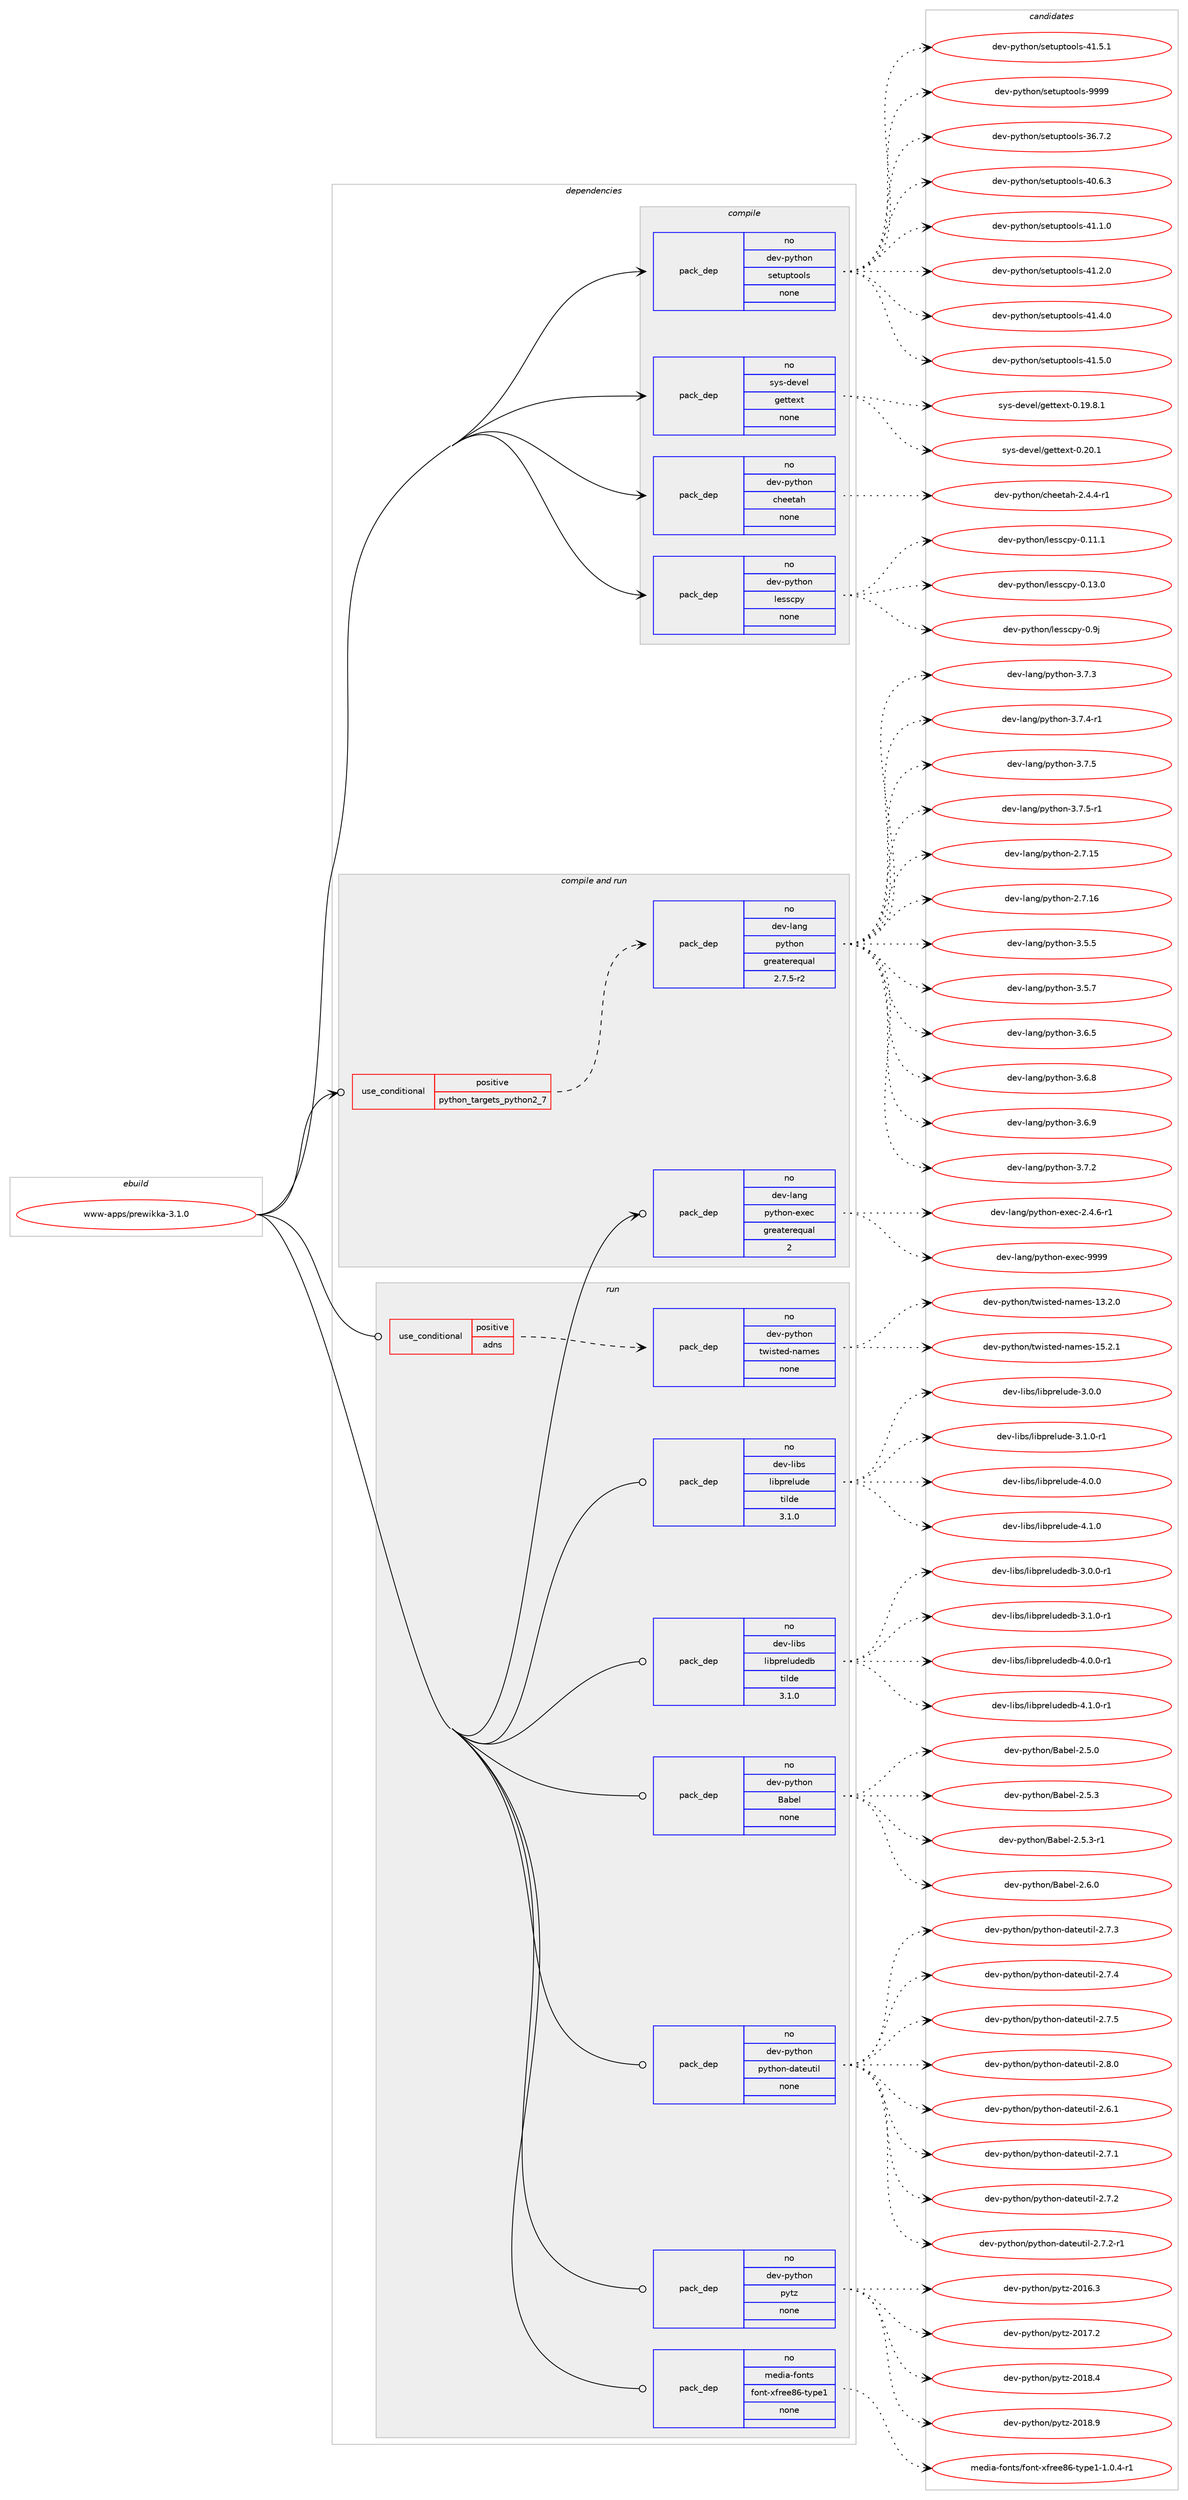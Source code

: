 digraph prolog {

# *************
# Graph options
# *************

newrank=true;
concentrate=true;
compound=true;
graph [rankdir=LR,fontname=Helvetica,fontsize=10,ranksep=1.5];#, ranksep=2.5, nodesep=0.2];
edge  [arrowhead=vee];
node  [fontname=Helvetica,fontsize=10];

# **********
# The ebuild
# **********

subgraph cluster_leftcol {
color=gray;
rank=same;
label=<<i>ebuild</i>>;
id [label="www-apps/prewikka-3.1.0", color=red, width=4, href="../www-apps/prewikka-3.1.0.svg"];
}

# ****************
# The dependencies
# ****************

subgraph cluster_midcol {
color=gray;
label=<<i>dependencies</i>>;
subgraph cluster_compile {
fillcolor="#eeeeee";
style=filled;
label=<<i>compile</i>>;
subgraph pack672393 {
dependency905837 [label=<<TABLE BORDER="0" CELLBORDER="1" CELLSPACING="0" CELLPADDING="4" WIDTH="220"><TR><TD ROWSPAN="6" CELLPADDING="30">pack_dep</TD></TR><TR><TD WIDTH="110">no</TD></TR><TR><TD>dev-python</TD></TR><TR><TD>cheetah</TD></TR><TR><TD>none</TD></TR><TR><TD></TD></TR></TABLE>>, shape=none, color=blue];
}
id:e -> dependency905837:w [weight=20,style="solid",arrowhead="vee"];
subgraph pack672394 {
dependency905838 [label=<<TABLE BORDER="0" CELLBORDER="1" CELLSPACING="0" CELLPADDING="4" WIDTH="220"><TR><TD ROWSPAN="6" CELLPADDING="30">pack_dep</TD></TR><TR><TD WIDTH="110">no</TD></TR><TR><TD>dev-python</TD></TR><TR><TD>lesscpy</TD></TR><TR><TD>none</TD></TR><TR><TD></TD></TR></TABLE>>, shape=none, color=blue];
}
id:e -> dependency905838:w [weight=20,style="solid",arrowhead="vee"];
subgraph pack672395 {
dependency905839 [label=<<TABLE BORDER="0" CELLBORDER="1" CELLSPACING="0" CELLPADDING="4" WIDTH="220"><TR><TD ROWSPAN="6" CELLPADDING="30">pack_dep</TD></TR><TR><TD WIDTH="110">no</TD></TR><TR><TD>dev-python</TD></TR><TR><TD>setuptools</TD></TR><TR><TD>none</TD></TR><TR><TD></TD></TR></TABLE>>, shape=none, color=blue];
}
id:e -> dependency905839:w [weight=20,style="solid",arrowhead="vee"];
subgraph pack672396 {
dependency905840 [label=<<TABLE BORDER="0" CELLBORDER="1" CELLSPACING="0" CELLPADDING="4" WIDTH="220"><TR><TD ROWSPAN="6" CELLPADDING="30">pack_dep</TD></TR><TR><TD WIDTH="110">no</TD></TR><TR><TD>sys-devel</TD></TR><TR><TD>gettext</TD></TR><TR><TD>none</TD></TR><TR><TD></TD></TR></TABLE>>, shape=none, color=blue];
}
id:e -> dependency905840:w [weight=20,style="solid",arrowhead="vee"];
}
subgraph cluster_compileandrun {
fillcolor="#eeeeee";
style=filled;
label=<<i>compile and run</i>>;
subgraph cond217144 {
dependency905841 [label=<<TABLE BORDER="0" CELLBORDER="1" CELLSPACING="0" CELLPADDING="4"><TR><TD ROWSPAN="3" CELLPADDING="10">use_conditional</TD></TR><TR><TD>positive</TD></TR><TR><TD>python_targets_python2_7</TD></TR></TABLE>>, shape=none, color=red];
subgraph pack672397 {
dependency905842 [label=<<TABLE BORDER="0" CELLBORDER="1" CELLSPACING="0" CELLPADDING="4" WIDTH="220"><TR><TD ROWSPAN="6" CELLPADDING="30">pack_dep</TD></TR><TR><TD WIDTH="110">no</TD></TR><TR><TD>dev-lang</TD></TR><TR><TD>python</TD></TR><TR><TD>greaterequal</TD></TR><TR><TD>2.7.5-r2</TD></TR></TABLE>>, shape=none, color=blue];
}
dependency905841:e -> dependency905842:w [weight=20,style="dashed",arrowhead="vee"];
}
id:e -> dependency905841:w [weight=20,style="solid",arrowhead="odotvee"];
subgraph pack672398 {
dependency905843 [label=<<TABLE BORDER="0" CELLBORDER="1" CELLSPACING="0" CELLPADDING="4" WIDTH="220"><TR><TD ROWSPAN="6" CELLPADDING="30">pack_dep</TD></TR><TR><TD WIDTH="110">no</TD></TR><TR><TD>dev-lang</TD></TR><TR><TD>python-exec</TD></TR><TR><TD>greaterequal</TD></TR><TR><TD>2</TD></TR></TABLE>>, shape=none, color=blue];
}
id:e -> dependency905843:w [weight=20,style="solid",arrowhead="odotvee"];
}
subgraph cluster_run {
fillcolor="#eeeeee";
style=filled;
label=<<i>run</i>>;
subgraph cond217145 {
dependency905844 [label=<<TABLE BORDER="0" CELLBORDER="1" CELLSPACING="0" CELLPADDING="4"><TR><TD ROWSPAN="3" CELLPADDING="10">use_conditional</TD></TR><TR><TD>positive</TD></TR><TR><TD>adns</TD></TR></TABLE>>, shape=none, color=red];
subgraph pack672399 {
dependency905845 [label=<<TABLE BORDER="0" CELLBORDER="1" CELLSPACING="0" CELLPADDING="4" WIDTH="220"><TR><TD ROWSPAN="6" CELLPADDING="30">pack_dep</TD></TR><TR><TD WIDTH="110">no</TD></TR><TR><TD>dev-python</TD></TR><TR><TD>twisted-names</TD></TR><TR><TD>none</TD></TR><TR><TD></TD></TR></TABLE>>, shape=none, color=blue];
}
dependency905844:e -> dependency905845:w [weight=20,style="dashed",arrowhead="vee"];
}
id:e -> dependency905844:w [weight=20,style="solid",arrowhead="odot"];
subgraph pack672400 {
dependency905846 [label=<<TABLE BORDER="0" CELLBORDER="1" CELLSPACING="0" CELLPADDING="4" WIDTH="220"><TR><TD ROWSPAN="6" CELLPADDING="30">pack_dep</TD></TR><TR><TD WIDTH="110">no</TD></TR><TR><TD>dev-libs</TD></TR><TR><TD>libprelude</TD></TR><TR><TD>tilde</TD></TR><TR><TD>3.1.0</TD></TR></TABLE>>, shape=none, color=blue];
}
id:e -> dependency905846:w [weight=20,style="solid",arrowhead="odot"];
subgraph pack672401 {
dependency905847 [label=<<TABLE BORDER="0" CELLBORDER="1" CELLSPACING="0" CELLPADDING="4" WIDTH="220"><TR><TD ROWSPAN="6" CELLPADDING="30">pack_dep</TD></TR><TR><TD WIDTH="110">no</TD></TR><TR><TD>dev-libs</TD></TR><TR><TD>libpreludedb</TD></TR><TR><TD>tilde</TD></TR><TR><TD>3.1.0</TD></TR></TABLE>>, shape=none, color=blue];
}
id:e -> dependency905847:w [weight=20,style="solid",arrowhead="odot"];
subgraph pack672402 {
dependency905848 [label=<<TABLE BORDER="0" CELLBORDER="1" CELLSPACING="0" CELLPADDING="4" WIDTH="220"><TR><TD ROWSPAN="6" CELLPADDING="30">pack_dep</TD></TR><TR><TD WIDTH="110">no</TD></TR><TR><TD>dev-python</TD></TR><TR><TD>Babel</TD></TR><TR><TD>none</TD></TR><TR><TD></TD></TR></TABLE>>, shape=none, color=blue];
}
id:e -> dependency905848:w [weight=20,style="solid",arrowhead="odot"];
subgraph pack672403 {
dependency905849 [label=<<TABLE BORDER="0" CELLBORDER="1" CELLSPACING="0" CELLPADDING="4" WIDTH="220"><TR><TD ROWSPAN="6" CELLPADDING="30">pack_dep</TD></TR><TR><TD WIDTH="110">no</TD></TR><TR><TD>dev-python</TD></TR><TR><TD>python-dateutil</TD></TR><TR><TD>none</TD></TR><TR><TD></TD></TR></TABLE>>, shape=none, color=blue];
}
id:e -> dependency905849:w [weight=20,style="solid",arrowhead="odot"];
subgraph pack672404 {
dependency905850 [label=<<TABLE BORDER="0" CELLBORDER="1" CELLSPACING="0" CELLPADDING="4" WIDTH="220"><TR><TD ROWSPAN="6" CELLPADDING="30">pack_dep</TD></TR><TR><TD WIDTH="110">no</TD></TR><TR><TD>dev-python</TD></TR><TR><TD>pytz</TD></TR><TR><TD>none</TD></TR><TR><TD></TD></TR></TABLE>>, shape=none, color=blue];
}
id:e -> dependency905850:w [weight=20,style="solid",arrowhead="odot"];
subgraph pack672405 {
dependency905851 [label=<<TABLE BORDER="0" CELLBORDER="1" CELLSPACING="0" CELLPADDING="4" WIDTH="220"><TR><TD ROWSPAN="6" CELLPADDING="30">pack_dep</TD></TR><TR><TD WIDTH="110">no</TD></TR><TR><TD>media-fonts</TD></TR><TR><TD>font-xfree86-type1</TD></TR><TR><TD>none</TD></TR><TR><TD></TD></TR></TABLE>>, shape=none, color=blue];
}
id:e -> dependency905851:w [weight=20,style="solid",arrowhead="odot"];
}
}

# **************
# The candidates
# **************

subgraph cluster_choices {
rank=same;
color=gray;
label=<<i>candidates</i>>;

subgraph choice672393 {
color=black;
nodesep=1;
choice100101118451121211161041111104799104101101116971044550465246524511449 [label="dev-python/cheetah-2.4.4-r1", color=red, width=4,href="../dev-python/cheetah-2.4.4-r1.svg"];
dependency905837:e -> choice100101118451121211161041111104799104101101116971044550465246524511449:w [style=dotted,weight="100"];
}
subgraph choice672394 {
color=black;
nodesep=1;
choice10010111845112121116104111110471081011151159911212145484649494649 [label="dev-python/lesscpy-0.11.1", color=red, width=4,href="../dev-python/lesscpy-0.11.1.svg"];
choice10010111845112121116104111110471081011151159911212145484649514648 [label="dev-python/lesscpy-0.13.0", color=red, width=4,href="../dev-python/lesscpy-0.13.0.svg"];
choice10010111845112121116104111110471081011151159911212145484657106 [label="dev-python/lesscpy-0.9j", color=red, width=4,href="../dev-python/lesscpy-0.9j.svg"];
dependency905838:e -> choice10010111845112121116104111110471081011151159911212145484649494649:w [style=dotted,weight="100"];
dependency905838:e -> choice10010111845112121116104111110471081011151159911212145484649514648:w [style=dotted,weight="100"];
dependency905838:e -> choice10010111845112121116104111110471081011151159911212145484657106:w [style=dotted,weight="100"];
}
subgraph choice672395 {
color=black;
nodesep=1;
choice100101118451121211161041111104711510111611711211611111110811545515446554650 [label="dev-python/setuptools-36.7.2", color=red, width=4,href="../dev-python/setuptools-36.7.2.svg"];
choice100101118451121211161041111104711510111611711211611111110811545524846544651 [label="dev-python/setuptools-40.6.3", color=red, width=4,href="../dev-python/setuptools-40.6.3.svg"];
choice100101118451121211161041111104711510111611711211611111110811545524946494648 [label="dev-python/setuptools-41.1.0", color=red, width=4,href="../dev-python/setuptools-41.1.0.svg"];
choice100101118451121211161041111104711510111611711211611111110811545524946504648 [label="dev-python/setuptools-41.2.0", color=red, width=4,href="../dev-python/setuptools-41.2.0.svg"];
choice100101118451121211161041111104711510111611711211611111110811545524946524648 [label="dev-python/setuptools-41.4.0", color=red, width=4,href="../dev-python/setuptools-41.4.0.svg"];
choice100101118451121211161041111104711510111611711211611111110811545524946534648 [label="dev-python/setuptools-41.5.0", color=red, width=4,href="../dev-python/setuptools-41.5.0.svg"];
choice100101118451121211161041111104711510111611711211611111110811545524946534649 [label="dev-python/setuptools-41.5.1", color=red, width=4,href="../dev-python/setuptools-41.5.1.svg"];
choice10010111845112121116104111110471151011161171121161111111081154557575757 [label="dev-python/setuptools-9999", color=red, width=4,href="../dev-python/setuptools-9999.svg"];
dependency905839:e -> choice100101118451121211161041111104711510111611711211611111110811545515446554650:w [style=dotted,weight="100"];
dependency905839:e -> choice100101118451121211161041111104711510111611711211611111110811545524846544651:w [style=dotted,weight="100"];
dependency905839:e -> choice100101118451121211161041111104711510111611711211611111110811545524946494648:w [style=dotted,weight="100"];
dependency905839:e -> choice100101118451121211161041111104711510111611711211611111110811545524946504648:w [style=dotted,weight="100"];
dependency905839:e -> choice100101118451121211161041111104711510111611711211611111110811545524946524648:w [style=dotted,weight="100"];
dependency905839:e -> choice100101118451121211161041111104711510111611711211611111110811545524946534648:w [style=dotted,weight="100"];
dependency905839:e -> choice100101118451121211161041111104711510111611711211611111110811545524946534649:w [style=dotted,weight="100"];
dependency905839:e -> choice10010111845112121116104111110471151011161171121161111111081154557575757:w [style=dotted,weight="100"];
}
subgraph choice672396 {
color=black;
nodesep=1;
choice1151211154510010111810110847103101116116101120116454846495746564649 [label="sys-devel/gettext-0.19.8.1", color=red, width=4,href="../sys-devel/gettext-0.19.8.1.svg"];
choice115121115451001011181011084710310111611610112011645484650484649 [label="sys-devel/gettext-0.20.1", color=red, width=4,href="../sys-devel/gettext-0.20.1.svg"];
dependency905840:e -> choice1151211154510010111810110847103101116116101120116454846495746564649:w [style=dotted,weight="100"];
dependency905840:e -> choice115121115451001011181011084710310111611610112011645484650484649:w [style=dotted,weight="100"];
}
subgraph choice672397 {
color=black;
nodesep=1;
choice10010111845108971101034711212111610411111045504655464953 [label="dev-lang/python-2.7.15", color=red, width=4,href="../dev-lang/python-2.7.15.svg"];
choice10010111845108971101034711212111610411111045504655464954 [label="dev-lang/python-2.7.16", color=red, width=4,href="../dev-lang/python-2.7.16.svg"];
choice100101118451089711010347112121116104111110455146534653 [label="dev-lang/python-3.5.5", color=red, width=4,href="../dev-lang/python-3.5.5.svg"];
choice100101118451089711010347112121116104111110455146534655 [label="dev-lang/python-3.5.7", color=red, width=4,href="../dev-lang/python-3.5.7.svg"];
choice100101118451089711010347112121116104111110455146544653 [label="dev-lang/python-3.6.5", color=red, width=4,href="../dev-lang/python-3.6.5.svg"];
choice100101118451089711010347112121116104111110455146544656 [label="dev-lang/python-3.6.8", color=red, width=4,href="../dev-lang/python-3.6.8.svg"];
choice100101118451089711010347112121116104111110455146544657 [label="dev-lang/python-3.6.9", color=red, width=4,href="../dev-lang/python-3.6.9.svg"];
choice100101118451089711010347112121116104111110455146554650 [label="dev-lang/python-3.7.2", color=red, width=4,href="../dev-lang/python-3.7.2.svg"];
choice100101118451089711010347112121116104111110455146554651 [label="dev-lang/python-3.7.3", color=red, width=4,href="../dev-lang/python-3.7.3.svg"];
choice1001011184510897110103471121211161041111104551465546524511449 [label="dev-lang/python-3.7.4-r1", color=red, width=4,href="../dev-lang/python-3.7.4-r1.svg"];
choice100101118451089711010347112121116104111110455146554653 [label="dev-lang/python-3.7.5", color=red, width=4,href="../dev-lang/python-3.7.5.svg"];
choice1001011184510897110103471121211161041111104551465546534511449 [label="dev-lang/python-3.7.5-r1", color=red, width=4,href="../dev-lang/python-3.7.5-r1.svg"];
dependency905842:e -> choice10010111845108971101034711212111610411111045504655464953:w [style=dotted,weight="100"];
dependency905842:e -> choice10010111845108971101034711212111610411111045504655464954:w [style=dotted,weight="100"];
dependency905842:e -> choice100101118451089711010347112121116104111110455146534653:w [style=dotted,weight="100"];
dependency905842:e -> choice100101118451089711010347112121116104111110455146534655:w [style=dotted,weight="100"];
dependency905842:e -> choice100101118451089711010347112121116104111110455146544653:w [style=dotted,weight="100"];
dependency905842:e -> choice100101118451089711010347112121116104111110455146544656:w [style=dotted,weight="100"];
dependency905842:e -> choice100101118451089711010347112121116104111110455146544657:w [style=dotted,weight="100"];
dependency905842:e -> choice100101118451089711010347112121116104111110455146554650:w [style=dotted,weight="100"];
dependency905842:e -> choice100101118451089711010347112121116104111110455146554651:w [style=dotted,weight="100"];
dependency905842:e -> choice1001011184510897110103471121211161041111104551465546524511449:w [style=dotted,weight="100"];
dependency905842:e -> choice100101118451089711010347112121116104111110455146554653:w [style=dotted,weight="100"];
dependency905842:e -> choice1001011184510897110103471121211161041111104551465546534511449:w [style=dotted,weight="100"];
}
subgraph choice672398 {
color=black;
nodesep=1;
choice10010111845108971101034711212111610411111045101120101994550465246544511449 [label="dev-lang/python-exec-2.4.6-r1", color=red, width=4,href="../dev-lang/python-exec-2.4.6-r1.svg"];
choice10010111845108971101034711212111610411111045101120101994557575757 [label="dev-lang/python-exec-9999", color=red, width=4,href="../dev-lang/python-exec-9999.svg"];
dependency905843:e -> choice10010111845108971101034711212111610411111045101120101994550465246544511449:w [style=dotted,weight="100"];
dependency905843:e -> choice10010111845108971101034711212111610411111045101120101994557575757:w [style=dotted,weight="100"];
}
subgraph choice672399 {
color=black;
nodesep=1;
choice1001011184511212111610411111047116119105115116101100451109710910111545495146504648 [label="dev-python/twisted-names-13.2.0", color=red, width=4,href="../dev-python/twisted-names-13.2.0.svg"];
choice1001011184511212111610411111047116119105115116101100451109710910111545495346504649 [label="dev-python/twisted-names-15.2.1", color=red, width=4,href="../dev-python/twisted-names-15.2.1.svg"];
dependency905845:e -> choice1001011184511212111610411111047116119105115116101100451109710910111545495146504648:w [style=dotted,weight="100"];
dependency905845:e -> choice1001011184511212111610411111047116119105115116101100451109710910111545495346504649:w [style=dotted,weight="100"];
}
subgraph choice672400 {
color=black;
nodesep=1;
choice10010111845108105981154710810598112114101108117100101455146484648 [label="dev-libs/libprelude-3.0.0", color=red, width=4,href="../dev-libs/libprelude-3.0.0.svg"];
choice100101118451081059811547108105981121141011081171001014551464946484511449 [label="dev-libs/libprelude-3.1.0-r1", color=red, width=4,href="../dev-libs/libprelude-3.1.0-r1.svg"];
choice10010111845108105981154710810598112114101108117100101455246484648 [label="dev-libs/libprelude-4.0.0", color=red, width=4,href="../dev-libs/libprelude-4.0.0.svg"];
choice10010111845108105981154710810598112114101108117100101455246494648 [label="dev-libs/libprelude-4.1.0", color=red, width=4,href="../dev-libs/libprelude-4.1.0.svg"];
dependency905846:e -> choice10010111845108105981154710810598112114101108117100101455146484648:w [style=dotted,weight="100"];
dependency905846:e -> choice100101118451081059811547108105981121141011081171001014551464946484511449:w [style=dotted,weight="100"];
dependency905846:e -> choice10010111845108105981154710810598112114101108117100101455246484648:w [style=dotted,weight="100"];
dependency905846:e -> choice10010111845108105981154710810598112114101108117100101455246494648:w [style=dotted,weight="100"];
}
subgraph choice672401 {
color=black;
nodesep=1;
choice10010111845108105981154710810598112114101108117100101100984551464846484511449 [label="dev-libs/libpreludedb-3.0.0-r1", color=red, width=4,href="../dev-libs/libpreludedb-3.0.0-r1.svg"];
choice10010111845108105981154710810598112114101108117100101100984551464946484511449 [label="dev-libs/libpreludedb-3.1.0-r1", color=red, width=4,href="../dev-libs/libpreludedb-3.1.0-r1.svg"];
choice10010111845108105981154710810598112114101108117100101100984552464846484511449 [label="dev-libs/libpreludedb-4.0.0-r1", color=red, width=4,href="../dev-libs/libpreludedb-4.0.0-r1.svg"];
choice10010111845108105981154710810598112114101108117100101100984552464946484511449 [label="dev-libs/libpreludedb-4.1.0-r1", color=red, width=4,href="../dev-libs/libpreludedb-4.1.0-r1.svg"];
dependency905847:e -> choice10010111845108105981154710810598112114101108117100101100984551464846484511449:w [style=dotted,weight="100"];
dependency905847:e -> choice10010111845108105981154710810598112114101108117100101100984551464946484511449:w [style=dotted,weight="100"];
dependency905847:e -> choice10010111845108105981154710810598112114101108117100101100984552464846484511449:w [style=dotted,weight="100"];
dependency905847:e -> choice10010111845108105981154710810598112114101108117100101100984552464946484511449:w [style=dotted,weight="100"];
}
subgraph choice672402 {
color=black;
nodesep=1;
choice1001011184511212111610411111047669798101108455046534648 [label="dev-python/Babel-2.5.0", color=red, width=4,href="../dev-python/Babel-2.5.0.svg"];
choice1001011184511212111610411111047669798101108455046534651 [label="dev-python/Babel-2.5.3", color=red, width=4,href="../dev-python/Babel-2.5.3.svg"];
choice10010111845112121116104111110476697981011084550465346514511449 [label="dev-python/Babel-2.5.3-r1", color=red, width=4,href="../dev-python/Babel-2.5.3-r1.svg"];
choice1001011184511212111610411111047669798101108455046544648 [label="dev-python/Babel-2.6.0", color=red, width=4,href="../dev-python/Babel-2.6.0.svg"];
dependency905848:e -> choice1001011184511212111610411111047669798101108455046534648:w [style=dotted,weight="100"];
dependency905848:e -> choice1001011184511212111610411111047669798101108455046534651:w [style=dotted,weight="100"];
dependency905848:e -> choice10010111845112121116104111110476697981011084550465346514511449:w [style=dotted,weight="100"];
dependency905848:e -> choice1001011184511212111610411111047669798101108455046544648:w [style=dotted,weight="100"];
}
subgraph choice672403 {
color=black;
nodesep=1;
choice10010111845112121116104111110471121211161041111104510097116101117116105108455046544649 [label="dev-python/python-dateutil-2.6.1", color=red, width=4,href="../dev-python/python-dateutil-2.6.1.svg"];
choice10010111845112121116104111110471121211161041111104510097116101117116105108455046554649 [label="dev-python/python-dateutil-2.7.1", color=red, width=4,href="../dev-python/python-dateutil-2.7.1.svg"];
choice10010111845112121116104111110471121211161041111104510097116101117116105108455046554650 [label="dev-python/python-dateutil-2.7.2", color=red, width=4,href="../dev-python/python-dateutil-2.7.2.svg"];
choice100101118451121211161041111104711212111610411111045100971161011171161051084550465546504511449 [label="dev-python/python-dateutil-2.7.2-r1", color=red, width=4,href="../dev-python/python-dateutil-2.7.2-r1.svg"];
choice10010111845112121116104111110471121211161041111104510097116101117116105108455046554651 [label="dev-python/python-dateutil-2.7.3", color=red, width=4,href="../dev-python/python-dateutil-2.7.3.svg"];
choice10010111845112121116104111110471121211161041111104510097116101117116105108455046554652 [label="dev-python/python-dateutil-2.7.4", color=red, width=4,href="../dev-python/python-dateutil-2.7.4.svg"];
choice10010111845112121116104111110471121211161041111104510097116101117116105108455046554653 [label="dev-python/python-dateutil-2.7.5", color=red, width=4,href="../dev-python/python-dateutil-2.7.5.svg"];
choice10010111845112121116104111110471121211161041111104510097116101117116105108455046564648 [label="dev-python/python-dateutil-2.8.0", color=red, width=4,href="../dev-python/python-dateutil-2.8.0.svg"];
dependency905849:e -> choice10010111845112121116104111110471121211161041111104510097116101117116105108455046544649:w [style=dotted,weight="100"];
dependency905849:e -> choice10010111845112121116104111110471121211161041111104510097116101117116105108455046554649:w [style=dotted,weight="100"];
dependency905849:e -> choice10010111845112121116104111110471121211161041111104510097116101117116105108455046554650:w [style=dotted,weight="100"];
dependency905849:e -> choice100101118451121211161041111104711212111610411111045100971161011171161051084550465546504511449:w [style=dotted,weight="100"];
dependency905849:e -> choice10010111845112121116104111110471121211161041111104510097116101117116105108455046554651:w [style=dotted,weight="100"];
dependency905849:e -> choice10010111845112121116104111110471121211161041111104510097116101117116105108455046554652:w [style=dotted,weight="100"];
dependency905849:e -> choice10010111845112121116104111110471121211161041111104510097116101117116105108455046554653:w [style=dotted,weight="100"];
dependency905849:e -> choice10010111845112121116104111110471121211161041111104510097116101117116105108455046564648:w [style=dotted,weight="100"];
}
subgraph choice672404 {
color=black;
nodesep=1;
choice100101118451121211161041111104711212111612245504849544651 [label="dev-python/pytz-2016.3", color=red, width=4,href="../dev-python/pytz-2016.3.svg"];
choice100101118451121211161041111104711212111612245504849554650 [label="dev-python/pytz-2017.2", color=red, width=4,href="../dev-python/pytz-2017.2.svg"];
choice100101118451121211161041111104711212111612245504849564652 [label="dev-python/pytz-2018.4", color=red, width=4,href="../dev-python/pytz-2018.4.svg"];
choice100101118451121211161041111104711212111612245504849564657 [label="dev-python/pytz-2018.9", color=red, width=4,href="../dev-python/pytz-2018.9.svg"];
dependency905850:e -> choice100101118451121211161041111104711212111612245504849544651:w [style=dotted,weight="100"];
dependency905850:e -> choice100101118451121211161041111104711212111612245504849554650:w [style=dotted,weight="100"];
dependency905850:e -> choice100101118451121211161041111104711212111612245504849564652:w [style=dotted,weight="100"];
dependency905850:e -> choice100101118451121211161041111104711212111612245504849564657:w [style=dotted,weight="100"];
}
subgraph choice672405 {
color=black;
nodesep=1;
choice10910110010597451021111101161154710211111011645120102114101101565445116121112101494549464846524511449 [label="media-fonts/font-xfree86-type1-1.0.4-r1", color=red, width=4,href="../media-fonts/font-xfree86-type1-1.0.4-r1.svg"];
dependency905851:e -> choice10910110010597451021111101161154710211111011645120102114101101565445116121112101494549464846524511449:w [style=dotted,weight="100"];
}
}

}
